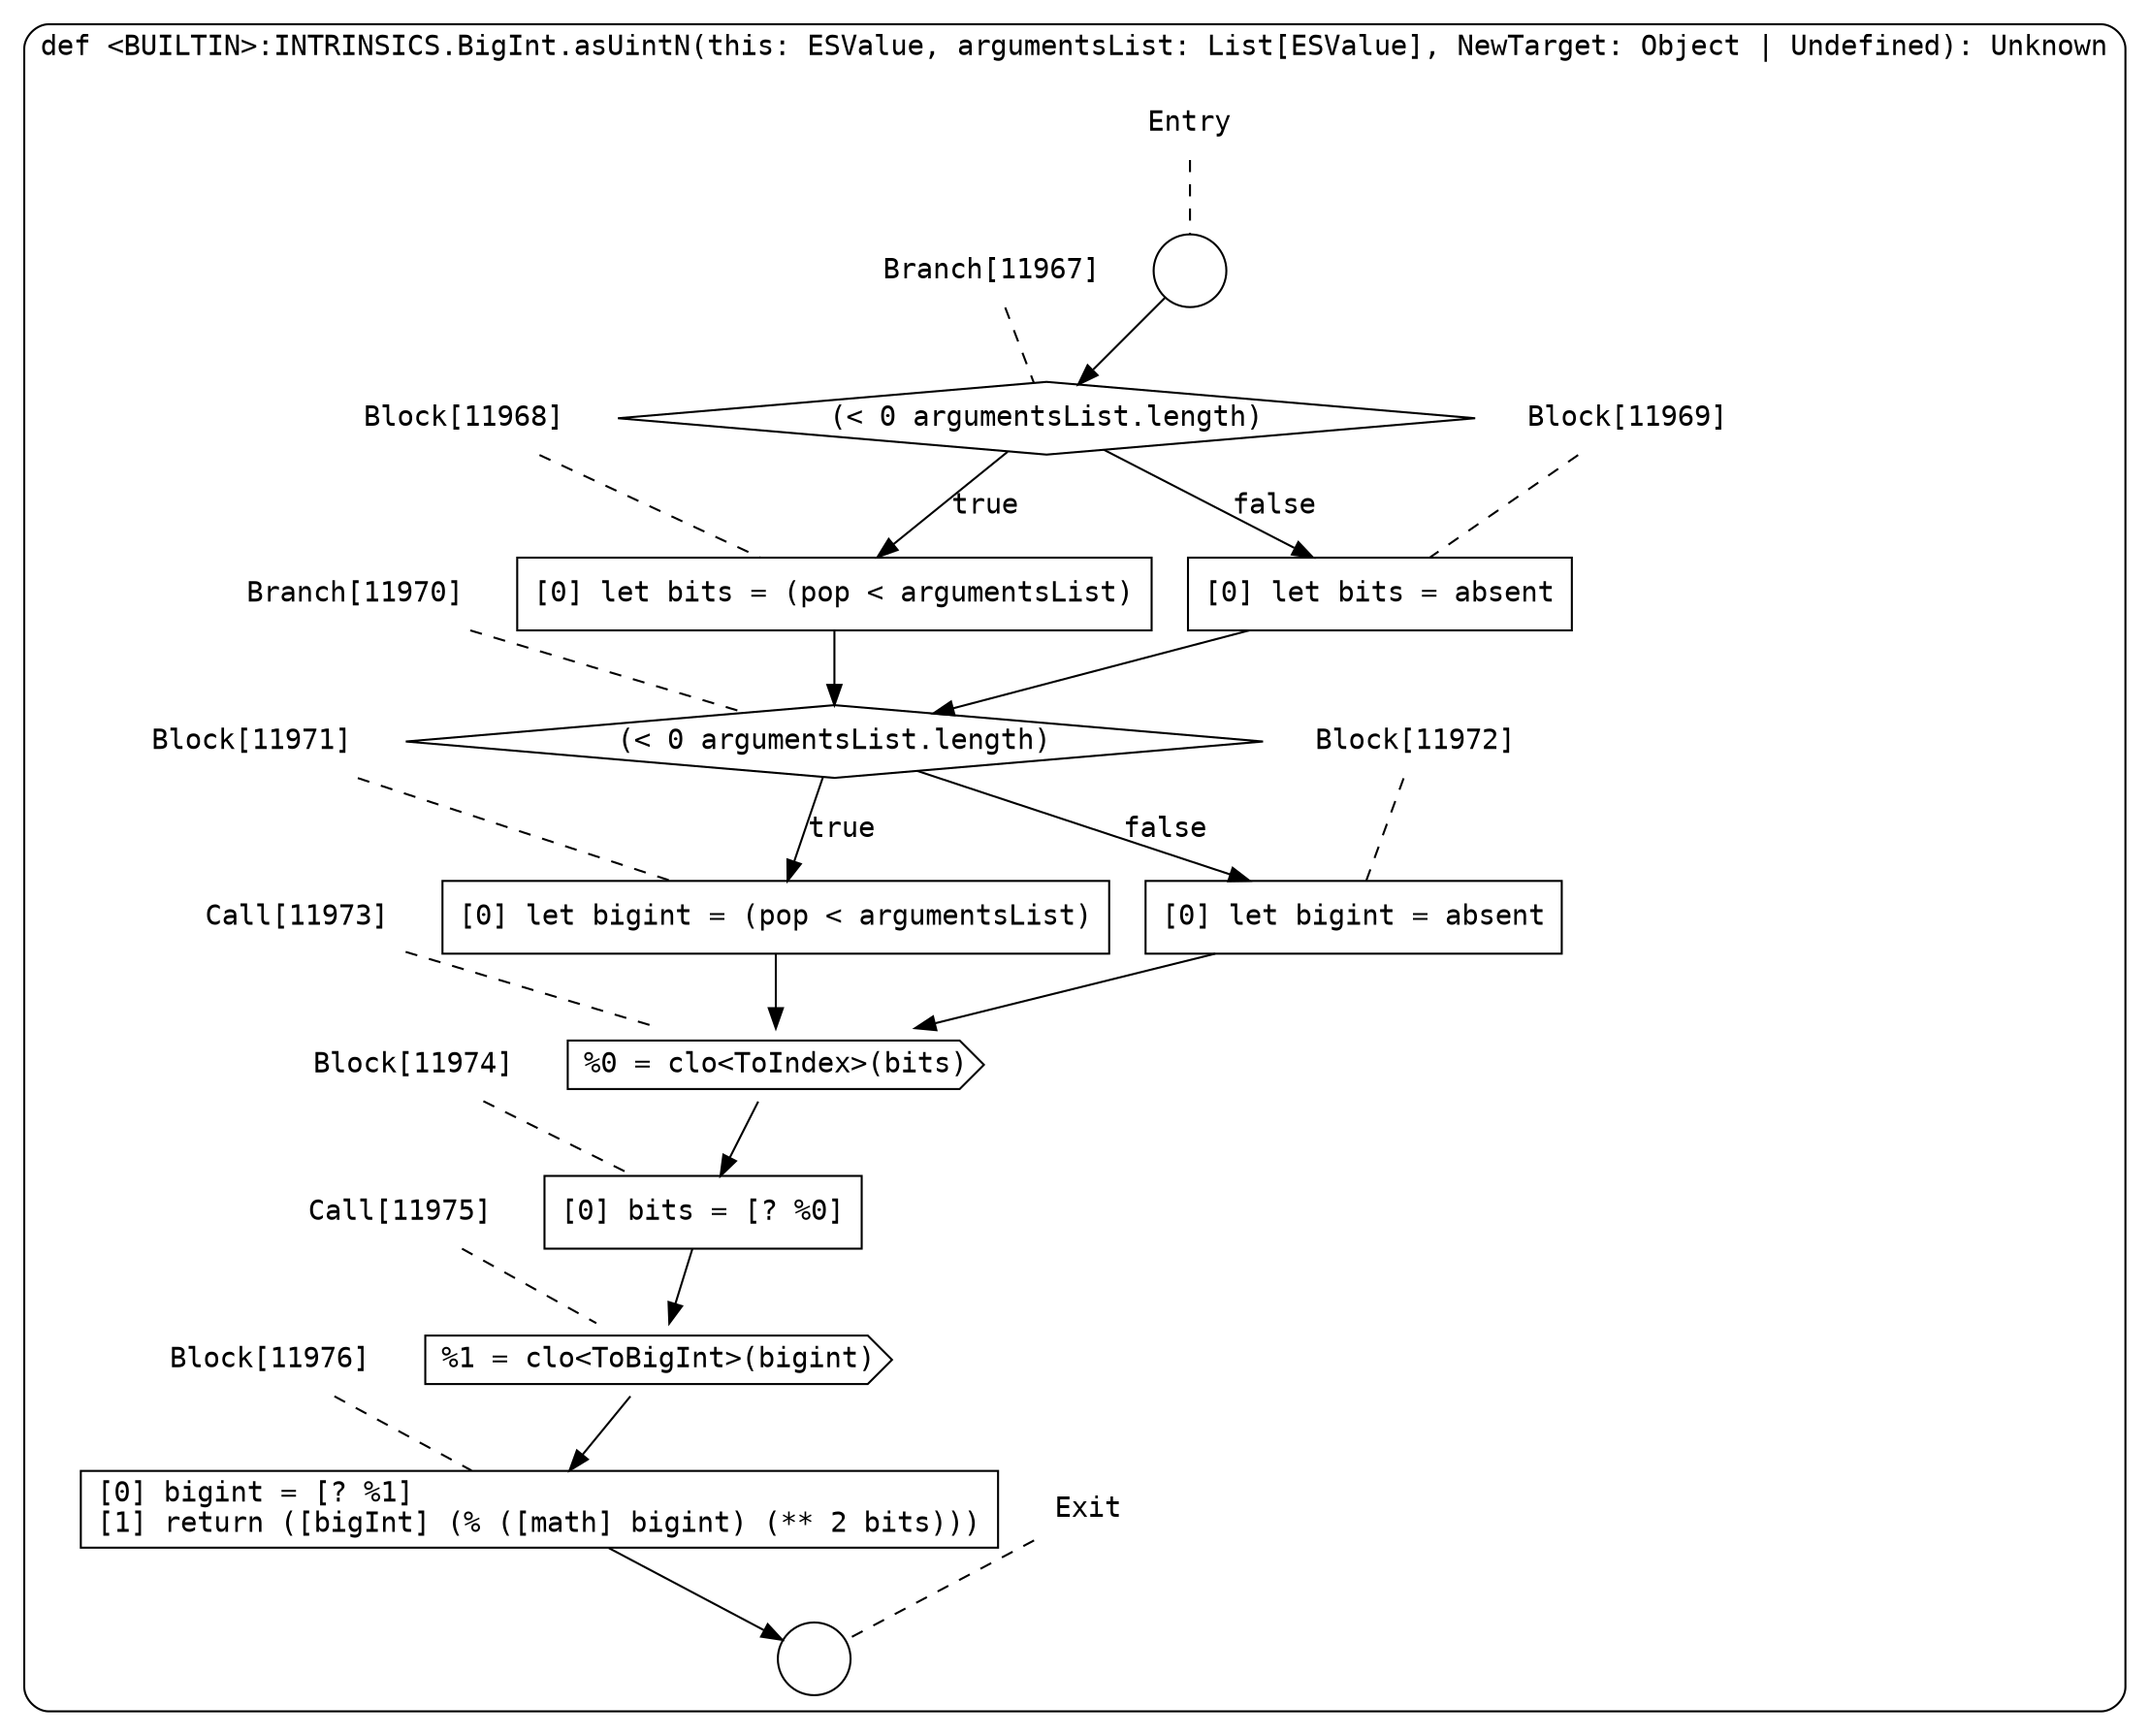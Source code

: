digraph {
  graph [fontname = "Consolas"]
  node [fontname = "Consolas"]
  edge [fontname = "Consolas"]
  subgraph cluster2072 {
    label = "def <BUILTIN>:INTRINSICS.BigInt.asUintN(this: ESValue, argumentsList: List[ESValue], NewTarget: Object | Undefined): Unknown"
    style = rounded
    cluster2072_entry_name [shape=none, label=<<font color="black">Entry</font>>]
    cluster2072_entry_name -> cluster2072_entry [arrowhead=none, color="black", style=dashed]
    cluster2072_entry [shape=circle label=" " color="black" fillcolor="white" style=filled]
    cluster2072_entry -> node11967 [color="black"]
    cluster2072_exit_name [shape=none, label=<<font color="black">Exit</font>>]
    cluster2072_exit_name -> cluster2072_exit [arrowhead=none, color="black", style=dashed]
    cluster2072_exit [shape=circle label=" " color="black" fillcolor="white" style=filled]
    node11967_name [shape=none, label=<<font color="black">Branch[11967]</font>>]
    node11967_name -> node11967 [arrowhead=none, color="black", style=dashed]
    node11967 [shape=diamond, label=<<font color="black">(&lt; 0 argumentsList.length)</font>> color="black" fillcolor="white", style=filled]
    node11967 -> node11968 [label=<<font color="black">true</font>> color="black"]
    node11967 -> node11969 [label=<<font color="black">false</font>> color="black"]
    node11968_name [shape=none, label=<<font color="black">Block[11968]</font>>]
    node11968_name -> node11968 [arrowhead=none, color="black", style=dashed]
    node11968 [shape=box, label=<<font color="black">[0] let bits = (pop &lt; argumentsList)<BR ALIGN="LEFT"/></font>> color="black" fillcolor="white", style=filled]
    node11968 -> node11970 [color="black"]
    node11969_name [shape=none, label=<<font color="black">Block[11969]</font>>]
    node11969_name -> node11969 [arrowhead=none, color="black", style=dashed]
    node11969 [shape=box, label=<<font color="black">[0] let bits = absent<BR ALIGN="LEFT"/></font>> color="black" fillcolor="white", style=filled]
    node11969 -> node11970 [color="black"]
    node11970_name [shape=none, label=<<font color="black">Branch[11970]</font>>]
    node11970_name -> node11970 [arrowhead=none, color="black", style=dashed]
    node11970 [shape=diamond, label=<<font color="black">(&lt; 0 argumentsList.length)</font>> color="black" fillcolor="white", style=filled]
    node11970 -> node11971 [label=<<font color="black">true</font>> color="black"]
    node11970 -> node11972 [label=<<font color="black">false</font>> color="black"]
    node11971_name [shape=none, label=<<font color="black">Block[11971]</font>>]
    node11971_name -> node11971 [arrowhead=none, color="black", style=dashed]
    node11971 [shape=box, label=<<font color="black">[0] let bigint = (pop &lt; argumentsList)<BR ALIGN="LEFT"/></font>> color="black" fillcolor="white", style=filled]
    node11971 -> node11973 [color="black"]
    node11972_name [shape=none, label=<<font color="black">Block[11972]</font>>]
    node11972_name -> node11972 [arrowhead=none, color="black", style=dashed]
    node11972 [shape=box, label=<<font color="black">[0] let bigint = absent<BR ALIGN="LEFT"/></font>> color="black" fillcolor="white", style=filled]
    node11972 -> node11973 [color="black"]
    node11973_name [shape=none, label=<<font color="black">Call[11973]</font>>]
    node11973_name -> node11973 [arrowhead=none, color="black", style=dashed]
    node11973 [shape=cds, label=<<font color="black">%0 = clo&lt;ToIndex&gt;(bits)</font>> color="black" fillcolor="white", style=filled]
    node11973 -> node11974 [color="black"]
    node11974_name [shape=none, label=<<font color="black">Block[11974]</font>>]
    node11974_name -> node11974 [arrowhead=none, color="black", style=dashed]
    node11974 [shape=box, label=<<font color="black">[0] bits = [? %0]<BR ALIGN="LEFT"/></font>> color="black" fillcolor="white", style=filled]
    node11974 -> node11975 [color="black"]
    node11975_name [shape=none, label=<<font color="black">Call[11975]</font>>]
    node11975_name -> node11975 [arrowhead=none, color="black", style=dashed]
    node11975 [shape=cds, label=<<font color="black">%1 = clo&lt;ToBigInt&gt;(bigint)</font>> color="black" fillcolor="white", style=filled]
    node11975 -> node11976 [color="black"]
    node11976_name [shape=none, label=<<font color="black">Block[11976]</font>>]
    node11976_name -> node11976 [arrowhead=none, color="black", style=dashed]
    node11976 [shape=box, label=<<font color="black">[0] bigint = [? %1]<BR ALIGN="LEFT"/>[1] return ([bigInt] (% ([math] bigint) (** 2 bits)))<BR ALIGN="LEFT"/></font>> color="black" fillcolor="white", style=filled]
    node11976 -> cluster2072_exit [color="black"]
  }
}